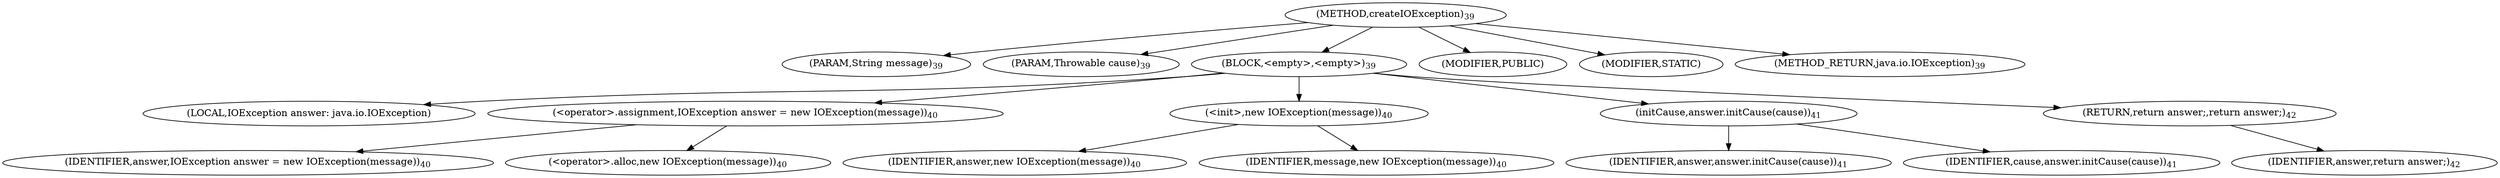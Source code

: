 digraph "createIOException" {  
"30" [label = <(METHOD,createIOException)<SUB>39</SUB>> ]
"31" [label = <(PARAM,String message)<SUB>39</SUB>> ]
"32" [label = <(PARAM,Throwable cause)<SUB>39</SUB>> ]
"33" [label = <(BLOCK,&lt;empty&gt;,&lt;empty&gt;)<SUB>39</SUB>> ]
"4" [label = <(LOCAL,IOException answer: java.io.IOException)> ]
"34" [label = <(&lt;operator&gt;.assignment,IOException answer = new IOException(message))<SUB>40</SUB>> ]
"35" [label = <(IDENTIFIER,answer,IOException answer = new IOException(message))<SUB>40</SUB>> ]
"36" [label = <(&lt;operator&gt;.alloc,new IOException(message))<SUB>40</SUB>> ]
"37" [label = <(&lt;init&gt;,new IOException(message))<SUB>40</SUB>> ]
"3" [label = <(IDENTIFIER,answer,new IOException(message))<SUB>40</SUB>> ]
"38" [label = <(IDENTIFIER,message,new IOException(message))<SUB>40</SUB>> ]
"39" [label = <(initCause,answer.initCause(cause))<SUB>41</SUB>> ]
"40" [label = <(IDENTIFIER,answer,answer.initCause(cause))<SUB>41</SUB>> ]
"41" [label = <(IDENTIFIER,cause,answer.initCause(cause))<SUB>41</SUB>> ]
"42" [label = <(RETURN,return answer;,return answer;)<SUB>42</SUB>> ]
"43" [label = <(IDENTIFIER,answer,return answer;)<SUB>42</SUB>> ]
"44" [label = <(MODIFIER,PUBLIC)> ]
"45" [label = <(MODIFIER,STATIC)> ]
"46" [label = <(METHOD_RETURN,java.io.IOException)<SUB>39</SUB>> ]
  "30" -> "31" 
  "30" -> "32" 
  "30" -> "33" 
  "30" -> "44" 
  "30" -> "45" 
  "30" -> "46" 
  "33" -> "4" 
  "33" -> "34" 
  "33" -> "37" 
  "33" -> "39" 
  "33" -> "42" 
  "34" -> "35" 
  "34" -> "36" 
  "37" -> "3" 
  "37" -> "38" 
  "39" -> "40" 
  "39" -> "41" 
  "42" -> "43" 
}
